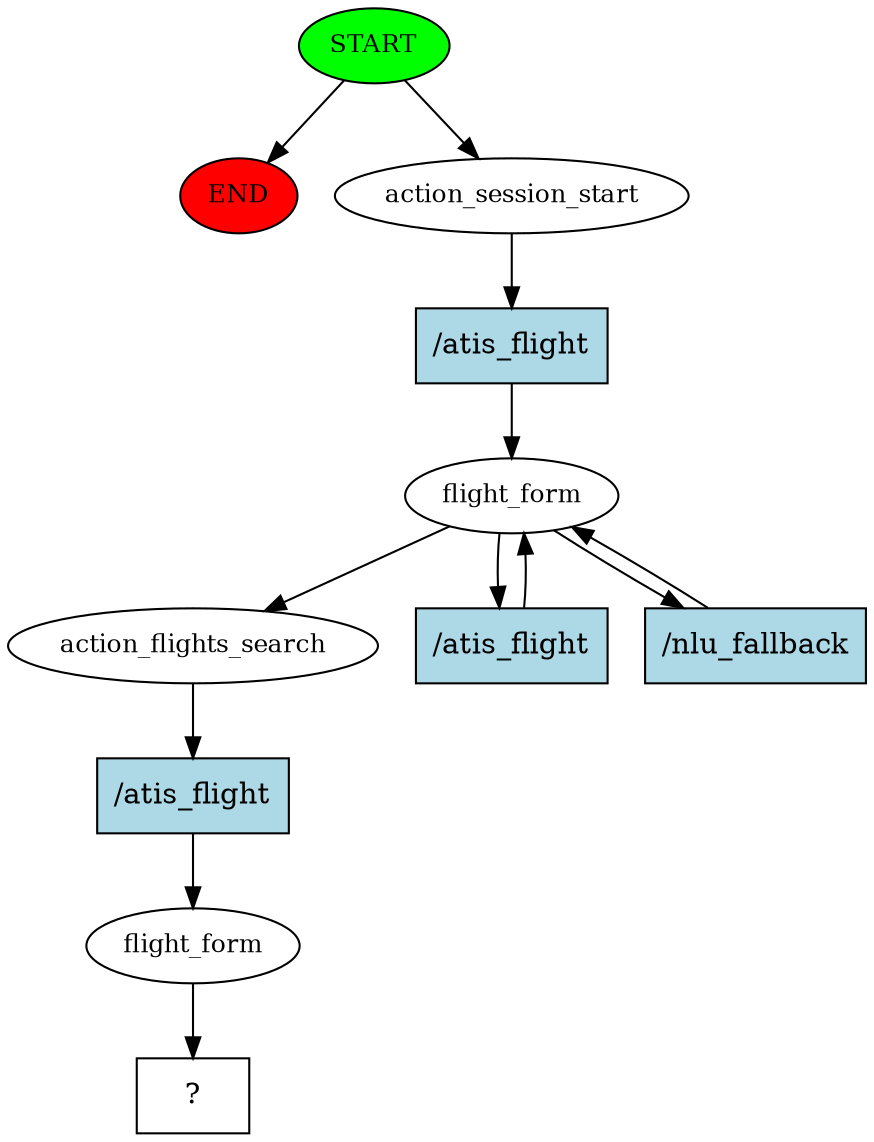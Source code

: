 digraph  {
0 [class="start active", fillcolor=green, fontsize=12, label=START, style=filled];
"-1" [class=end, fillcolor=red, fontsize=12, label=END, style=filled];
1 [class=active, fontsize=12, label=action_session_start];
2 [class=active, fontsize=12, label=flight_form];
6 [class=active, fontsize=12, label=action_flights_search];
7 [class=active, fontsize=12, label=flight_form];
8 [class="intent dashed active", label="  ?  ", shape=rect];
9 [class="intent active", fillcolor=lightblue, label="/atis_flight", shape=rect, style=filled];
10 [class="intent active", fillcolor=lightblue, label="/atis_flight", shape=rect, style=filled];
11 [class="intent active", fillcolor=lightblue, label="/nlu_fallback", shape=rect, style=filled];
12 [class="intent active", fillcolor=lightblue, label="/atis_flight", shape=rect, style=filled];
0 -> "-1"  [class="", key=NONE, label=""];
0 -> 1  [class=active, key=NONE, label=""];
1 -> 9  [class=active, key=0];
2 -> 6  [class=active, key=NONE, label=""];
2 -> 10  [class=active, key=0];
2 -> 11  [class=active, key=0];
6 -> 12  [class=active, key=0];
7 -> 8  [class=active, key=NONE, label=""];
9 -> 2  [class=active, key=0];
10 -> 2  [class=active, key=0];
11 -> 2  [class=active, key=0];
12 -> 7  [class=active, key=0];
}

